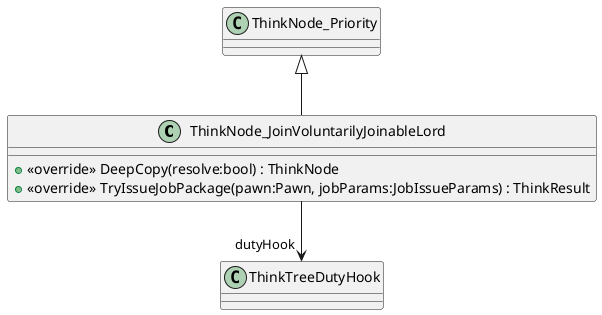 @startuml
class ThinkNode_JoinVoluntarilyJoinableLord {
    + <<override>> DeepCopy(resolve:bool) : ThinkNode
    + <<override>> TryIssueJobPackage(pawn:Pawn, jobParams:JobIssueParams) : ThinkResult
}
ThinkNode_Priority <|-- ThinkNode_JoinVoluntarilyJoinableLord
ThinkNode_JoinVoluntarilyJoinableLord --> "dutyHook" ThinkTreeDutyHook
@enduml
